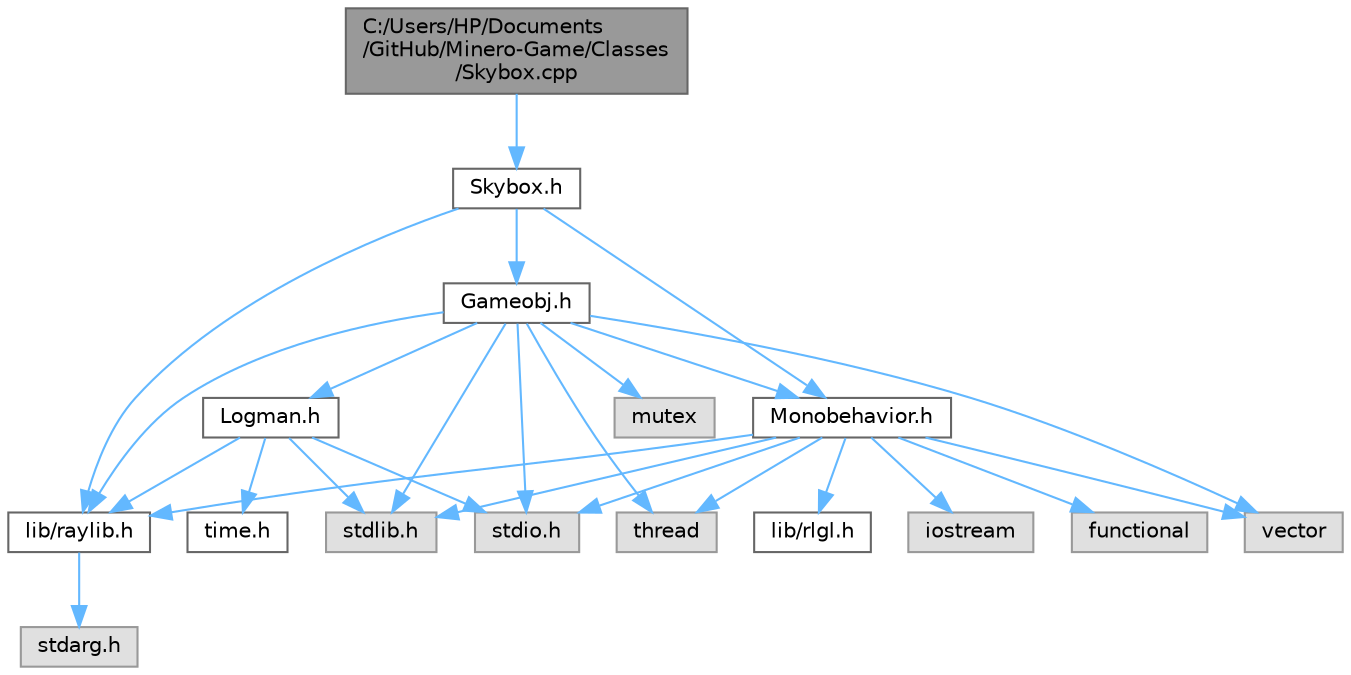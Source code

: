 digraph "C:/Users/HP/Documents/GitHub/Minero-Game/Classes/Skybox.cpp"
{
 // LATEX_PDF_SIZE
  bgcolor="transparent";
  edge [fontname=Helvetica,fontsize=10,labelfontname=Helvetica,labelfontsize=10];
  node [fontname=Helvetica,fontsize=10,shape=box,height=0.2,width=0.4];
  Node1 [id="Node000001",label="C:/Users/HP/Documents\l/GitHub/Minero-Game/Classes\l/Skybox.cpp",height=0.2,width=0.4,color="gray40", fillcolor="grey60", style="filled", fontcolor="black",tooltip=" "];
  Node1 -> Node2 [id="edge51_Node000001_Node000002",color="steelblue1",style="solid",tooltip=" "];
  Node2 [id="Node000002",label="Skybox.h",height=0.2,width=0.4,color="grey40", fillcolor="white", style="filled",URL="$_classes_2_skybox_8h.html",tooltip=" "];
  Node2 -> Node3 [id="edge52_Node000002_Node000003",color="steelblue1",style="solid",tooltip=" "];
  Node3 [id="Node000003",label="Monobehavior.h",height=0.2,width=0.4,color="grey40", fillcolor="white", style="filled",URL="$_monobehavior_8h.html",tooltip=" "];
  Node3 -> Node4 [id="edge53_Node000003_Node000004",color="steelblue1",style="solid",tooltip=" "];
  Node4 [id="Node000004",label="lib/raylib.h",height=0.2,width=0.4,color="grey40", fillcolor="white", style="filled",URL="$_classes_2lib_2raylib_8h.html",tooltip=" "];
  Node4 -> Node5 [id="edge54_Node000004_Node000005",color="steelblue1",style="solid",tooltip=" "];
  Node5 [id="Node000005",label="stdarg.h",height=0.2,width=0.4,color="grey60", fillcolor="#E0E0E0", style="filled",tooltip=" "];
  Node3 -> Node6 [id="edge55_Node000003_Node000006",color="steelblue1",style="solid",tooltip=" "];
  Node6 [id="Node000006",label="lib/rlgl.h",height=0.2,width=0.4,color="grey40", fillcolor="white", style="filled",URL="$_classes_2lib_2rlgl_8h.html",tooltip=" "];
  Node3 -> Node7 [id="edge56_Node000003_Node000007",color="steelblue1",style="solid",tooltip=" "];
  Node7 [id="Node000007",label="stdio.h",height=0.2,width=0.4,color="grey60", fillcolor="#E0E0E0", style="filled",tooltip=" "];
  Node3 -> Node8 [id="edge57_Node000003_Node000008",color="steelblue1",style="solid",tooltip=" "];
  Node8 [id="Node000008",label="stdlib.h",height=0.2,width=0.4,color="grey60", fillcolor="#E0E0E0", style="filled",tooltip=" "];
  Node3 -> Node9 [id="edge58_Node000003_Node000009",color="steelblue1",style="solid",tooltip=" "];
  Node9 [id="Node000009",label="iostream",height=0.2,width=0.4,color="grey60", fillcolor="#E0E0E0", style="filled",tooltip=" "];
  Node3 -> Node10 [id="edge59_Node000003_Node000010",color="steelblue1",style="solid",tooltip=" "];
  Node10 [id="Node000010",label="thread",height=0.2,width=0.4,color="grey60", fillcolor="#E0E0E0", style="filled",tooltip=" "];
  Node3 -> Node11 [id="edge60_Node000003_Node000011",color="steelblue1",style="solid",tooltip=" "];
  Node11 [id="Node000011",label="vector",height=0.2,width=0.4,color="grey60", fillcolor="#E0E0E0", style="filled",tooltip=" "];
  Node3 -> Node12 [id="edge61_Node000003_Node000012",color="steelblue1",style="solid",tooltip=" "];
  Node12 [id="Node000012",label="functional",height=0.2,width=0.4,color="grey60", fillcolor="#E0E0E0", style="filled",tooltip=" "];
  Node2 -> Node13 [id="edge62_Node000002_Node000013",color="steelblue1",style="solid",tooltip=" "];
  Node13 [id="Node000013",label="Gameobj.h",height=0.2,width=0.4,color="grey40", fillcolor="white", style="filled",URL="$_classes_2_gameobj_8h.html",tooltip=" "];
  Node13 -> Node4 [id="edge63_Node000013_Node000004",color="steelblue1",style="solid",tooltip=" "];
  Node13 -> Node3 [id="edge64_Node000013_Node000003",color="steelblue1",style="solid",tooltip=" "];
  Node13 -> Node14 [id="edge65_Node000013_Node000014",color="steelblue1",style="solid",tooltip=" "];
  Node14 [id="Node000014",label="Logman.h",height=0.2,width=0.4,color="grey40", fillcolor="white", style="filled",URL="$_logman_8h.html",tooltip=" "];
  Node14 -> Node7 [id="edge66_Node000014_Node000007",color="steelblue1",style="solid",tooltip=" "];
  Node14 -> Node8 [id="edge67_Node000014_Node000008",color="steelblue1",style="solid",tooltip=" "];
  Node14 -> Node15 [id="edge68_Node000014_Node000015",color="steelblue1",style="solid",tooltip=" "];
  Node15 [id="Node000015",label="time.h",height=0.2,width=0.4,color="grey40", fillcolor="white", style="filled",URL="$_classes_2_time_8h.html",tooltip=" "];
  Node14 -> Node4 [id="edge69_Node000014_Node000004",color="steelblue1",style="solid",tooltip=" "];
  Node13 -> Node7 [id="edge70_Node000013_Node000007",color="steelblue1",style="solid",tooltip=" "];
  Node13 -> Node8 [id="edge71_Node000013_Node000008",color="steelblue1",style="solid",tooltip=" "];
  Node13 -> Node11 [id="edge72_Node000013_Node000011",color="steelblue1",style="solid",tooltip=" "];
  Node13 -> Node10 [id="edge73_Node000013_Node000010",color="steelblue1",style="solid",tooltip=" "];
  Node13 -> Node16 [id="edge74_Node000013_Node000016",color="steelblue1",style="solid",tooltip=" "];
  Node16 [id="Node000016",label="mutex",height=0.2,width=0.4,color="grey60", fillcolor="#E0E0E0", style="filled",tooltip=" "];
  Node2 -> Node4 [id="edge75_Node000002_Node000004",color="steelblue1",style="solid",tooltip=" "];
}

